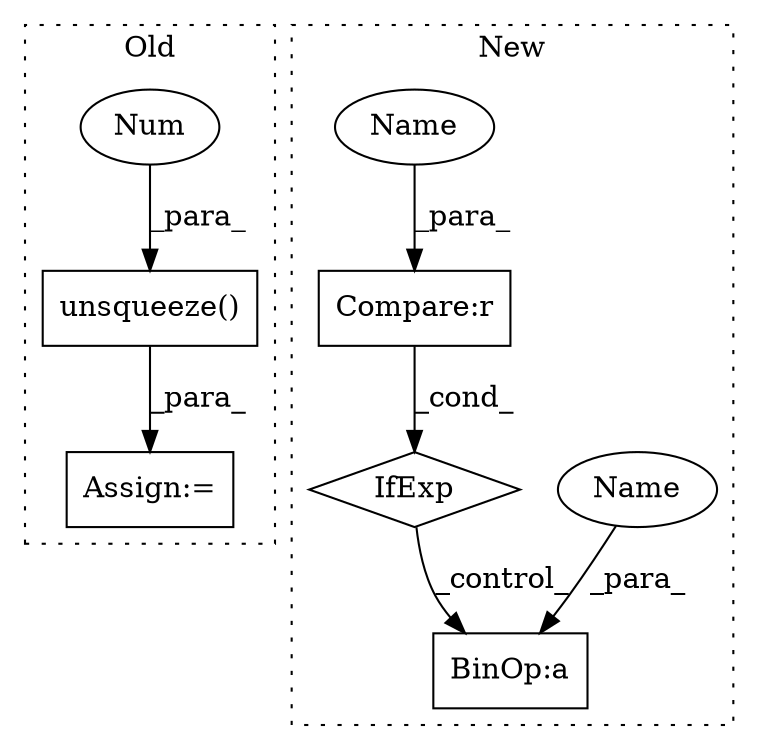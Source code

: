 digraph G {
subgraph cluster0 {
1 [label="unsqueeze()" a="75" s="2529,2554" l="24,1" shape="box"];
3 [label="Num" a="76" s="2553" l="1" shape="ellipse"];
4 [label="Assign:=" a="68" s="3018" l="3" shape="box"];
label = "Old";
style="dotted";
}
subgraph cluster1 {
2 [label="IfExp" a="51" s="3388,3406" l="4,6" shape="diamond"];
5 [label="Compare:r" a="40" s="3392" l="14" shape="box"];
6 [label="BinOp:a" a="82" s="3418" l="3" shape="box"];
7 [label="Name" a="87" s="3412" l="6" shape="ellipse"];
8 [label="Name" a="87" s="3392" l="6" shape="ellipse"];
label = "New";
style="dotted";
}
1 -> 4 [label="_para_"];
2 -> 6 [label="_control_"];
3 -> 1 [label="_para_"];
5 -> 2 [label="_cond_"];
7 -> 6 [label="_para_"];
8 -> 5 [label="_para_"];
}